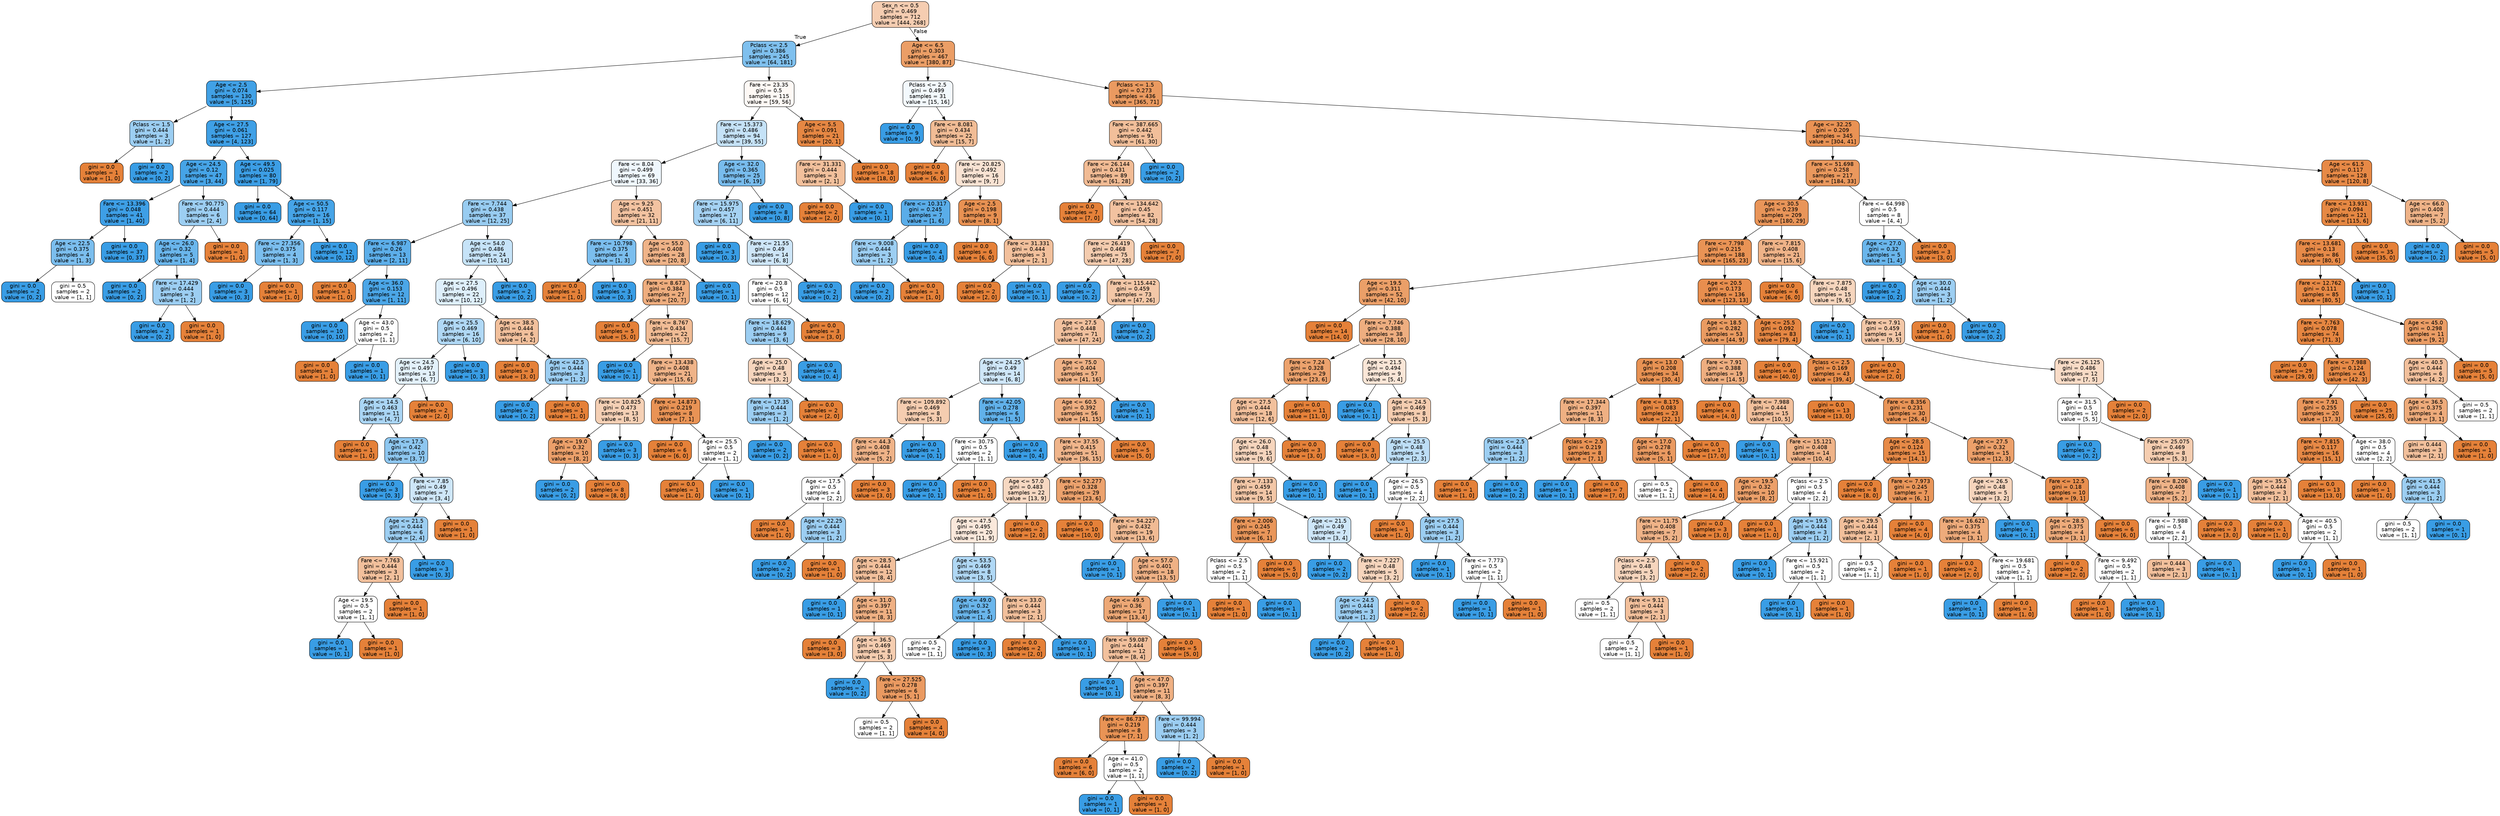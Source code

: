 digraph Tree {
node [shape=box, style="filled, rounded", color="black", fontname=helvetica] ;
edge [fontname=helvetica] ;
0 [label="Sex_n <= 0.5\ngini = 0.469\nsamples = 712\nvalue = [444, 268]", fillcolor="#f5cdb1"] ;
1 [label="Pclass <= 2.5\ngini = 0.386\nsamples = 245\nvalue = [64, 181]", fillcolor="#7fc0ee"] ;
0 -> 1 [labeldistance=2.5, labelangle=45, headlabel="True"] ;
2 [label="Age <= 2.5\ngini = 0.074\nsamples = 130\nvalue = [5, 125]", fillcolor="#41a1e6"] ;
1 -> 2 ;
3 [label="Pclass <= 1.5\ngini = 0.444\nsamples = 3\nvalue = [1, 2]", fillcolor="#9ccef2"] ;
2 -> 3 ;
4 [label="gini = 0.0\nsamples = 1\nvalue = [1, 0]", fillcolor="#e58139"] ;
3 -> 4 ;
5 [label="gini = 0.0\nsamples = 2\nvalue = [0, 2]", fillcolor="#399de5"] ;
3 -> 5 ;
6 [label="Age <= 27.5\ngini = 0.061\nsamples = 127\nvalue = [4, 123]", fillcolor="#3fa0e6"] ;
2 -> 6 ;
7 [label="Age <= 24.5\ngini = 0.12\nsamples = 47\nvalue = [3, 44]", fillcolor="#46a4e7"] ;
6 -> 7 ;
8 [label="Fare <= 13.396\ngini = 0.048\nsamples = 41\nvalue = [1, 40]", fillcolor="#3e9fe6"] ;
7 -> 8 ;
9 [label="Age <= 22.5\ngini = 0.375\nsamples = 4\nvalue = [1, 3]", fillcolor="#7bbeee"] ;
8 -> 9 ;
10 [label="gini = 0.0\nsamples = 2\nvalue = [0, 2]", fillcolor="#399de5"] ;
9 -> 10 ;
11 [label="gini = 0.5\nsamples = 2\nvalue = [1, 1]", fillcolor="#ffffff"] ;
9 -> 11 ;
12 [label="gini = 0.0\nsamples = 37\nvalue = [0, 37]", fillcolor="#399de5"] ;
8 -> 12 ;
13 [label="Fare <= 90.775\ngini = 0.444\nsamples = 6\nvalue = [2, 4]", fillcolor="#9ccef2"] ;
7 -> 13 ;
14 [label="Age <= 26.0\ngini = 0.32\nsamples = 5\nvalue = [1, 4]", fillcolor="#6ab6ec"] ;
13 -> 14 ;
15 [label="gini = 0.0\nsamples = 2\nvalue = [0, 2]", fillcolor="#399de5"] ;
14 -> 15 ;
16 [label="Fare <= 17.429\ngini = 0.444\nsamples = 3\nvalue = [1, 2]", fillcolor="#9ccef2"] ;
14 -> 16 ;
17 [label="gini = 0.0\nsamples = 2\nvalue = [0, 2]", fillcolor="#399de5"] ;
16 -> 17 ;
18 [label="gini = 0.0\nsamples = 1\nvalue = [1, 0]", fillcolor="#e58139"] ;
16 -> 18 ;
19 [label="gini = 0.0\nsamples = 1\nvalue = [1, 0]", fillcolor="#e58139"] ;
13 -> 19 ;
20 [label="Age <= 49.5\ngini = 0.025\nsamples = 80\nvalue = [1, 79]", fillcolor="#3c9ee5"] ;
6 -> 20 ;
21 [label="gini = 0.0\nsamples = 64\nvalue = [0, 64]", fillcolor="#399de5"] ;
20 -> 21 ;
22 [label="Age <= 50.5\ngini = 0.117\nsamples = 16\nvalue = [1, 15]", fillcolor="#46a4e7"] ;
20 -> 22 ;
23 [label="Fare <= 27.356\ngini = 0.375\nsamples = 4\nvalue = [1, 3]", fillcolor="#7bbeee"] ;
22 -> 23 ;
24 [label="gini = 0.0\nsamples = 3\nvalue = [0, 3]", fillcolor="#399de5"] ;
23 -> 24 ;
25 [label="gini = 0.0\nsamples = 1\nvalue = [1, 0]", fillcolor="#e58139"] ;
23 -> 25 ;
26 [label="gini = 0.0\nsamples = 12\nvalue = [0, 12]", fillcolor="#399de5"] ;
22 -> 26 ;
27 [label="Fare <= 23.35\ngini = 0.5\nsamples = 115\nvalue = [59, 56]", fillcolor="#fef9f5"] ;
1 -> 27 ;
28 [label="Fare <= 15.373\ngini = 0.486\nsamples = 94\nvalue = [39, 55]", fillcolor="#c5e2f7"] ;
27 -> 28 ;
29 [label="Fare <= 8.04\ngini = 0.499\nsamples = 69\nvalue = [33, 36]", fillcolor="#eff7fd"] ;
28 -> 29 ;
30 [label="Fare <= 7.744\ngini = 0.438\nsamples = 37\nvalue = [12, 25]", fillcolor="#98ccf1"] ;
29 -> 30 ;
31 [label="Fare <= 6.987\ngini = 0.26\nsamples = 13\nvalue = [2, 11]", fillcolor="#5dafea"] ;
30 -> 31 ;
32 [label="gini = 0.0\nsamples = 1\nvalue = [1, 0]", fillcolor="#e58139"] ;
31 -> 32 ;
33 [label="Age <= 36.0\ngini = 0.153\nsamples = 12\nvalue = [1, 11]", fillcolor="#4ba6e7"] ;
31 -> 33 ;
34 [label="gini = 0.0\nsamples = 10\nvalue = [0, 10]", fillcolor="#399de5"] ;
33 -> 34 ;
35 [label="Age <= 43.0\ngini = 0.5\nsamples = 2\nvalue = [1, 1]", fillcolor="#ffffff"] ;
33 -> 35 ;
36 [label="gini = 0.0\nsamples = 1\nvalue = [1, 0]", fillcolor="#e58139"] ;
35 -> 36 ;
37 [label="gini = 0.0\nsamples = 1\nvalue = [0, 1]", fillcolor="#399de5"] ;
35 -> 37 ;
38 [label="Age <= 54.0\ngini = 0.486\nsamples = 24\nvalue = [10, 14]", fillcolor="#c6e3f8"] ;
30 -> 38 ;
39 [label="Age <= 27.5\ngini = 0.496\nsamples = 22\nvalue = [10, 12]", fillcolor="#deeffb"] ;
38 -> 39 ;
40 [label="Age <= 25.5\ngini = 0.469\nsamples = 16\nvalue = [6, 10]", fillcolor="#b0d8f5"] ;
39 -> 40 ;
41 [label="Age <= 24.5\ngini = 0.497\nsamples = 13\nvalue = [6, 7]", fillcolor="#e3f1fb"] ;
40 -> 41 ;
42 [label="Age <= 14.5\ngini = 0.463\nsamples = 11\nvalue = [4, 7]", fillcolor="#aad5f4"] ;
41 -> 42 ;
43 [label="gini = 0.0\nsamples = 1\nvalue = [1, 0]", fillcolor="#e58139"] ;
42 -> 43 ;
44 [label="Age <= 17.5\ngini = 0.42\nsamples = 10\nvalue = [3, 7]", fillcolor="#8ec7f0"] ;
42 -> 44 ;
45 [label="gini = 0.0\nsamples = 3\nvalue = [0, 3]", fillcolor="#399de5"] ;
44 -> 45 ;
46 [label="Fare <= 7.85\ngini = 0.49\nsamples = 7\nvalue = [3, 4]", fillcolor="#cee6f8"] ;
44 -> 46 ;
47 [label="Age <= 21.5\ngini = 0.444\nsamples = 6\nvalue = [2, 4]", fillcolor="#9ccef2"] ;
46 -> 47 ;
48 [label="Fare <= 7.763\ngini = 0.444\nsamples = 3\nvalue = [2, 1]", fillcolor="#f2c09c"] ;
47 -> 48 ;
49 [label="Age <= 19.5\ngini = 0.5\nsamples = 2\nvalue = [1, 1]", fillcolor="#ffffff"] ;
48 -> 49 ;
50 [label="gini = 0.0\nsamples = 1\nvalue = [0, 1]", fillcolor="#399de5"] ;
49 -> 50 ;
51 [label="gini = 0.0\nsamples = 1\nvalue = [1, 0]", fillcolor="#e58139"] ;
49 -> 51 ;
52 [label="gini = 0.0\nsamples = 1\nvalue = [1, 0]", fillcolor="#e58139"] ;
48 -> 52 ;
53 [label="gini = 0.0\nsamples = 3\nvalue = [0, 3]", fillcolor="#399de5"] ;
47 -> 53 ;
54 [label="gini = 0.0\nsamples = 1\nvalue = [1, 0]", fillcolor="#e58139"] ;
46 -> 54 ;
55 [label="gini = 0.0\nsamples = 2\nvalue = [2, 0]", fillcolor="#e58139"] ;
41 -> 55 ;
56 [label="gini = 0.0\nsamples = 3\nvalue = [0, 3]", fillcolor="#399de5"] ;
40 -> 56 ;
57 [label="Age <= 38.5\ngini = 0.444\nsamples = 6\nvalue = [4, 2]", fillcolor="#f2c09c"] ;
39 -> 57 ;
58 [label="gini = 0.0\nsamples = 3\nvalue = [3, 0]", fillcolor="#e58139"] ;
57 -> 58 ;
59 [label="Age <= 42.5\ngini = 0.444\nsamples = 3\nvalue = [1, 2]", fillcolor="#9ccef2"] ;
57 -> 59 ;
60 [label="gini = 0.0\nsamples = 2\nvalue = [0, 2]", fillcolor="#399de5"] ;
59 -> 60 ;
61 [label="gini = 0.0\nsamples = 1\nvalue = [1, 0]", fillcolor="#e58139"] ;
59 -> 61 ;
62 [label="gini = 0.0\nsamples = 2\nvalue = [0, 2]", fillcolor="#399de5"] ;
38 -> 62 ;
63 [label="Age <= 9.25\ngini = 0.451\nsamples = 32\nvalue = [21, 11]", fillcolor="#f3c3a1"] ;
29 -> 63 ;
64 [label="Fare <= 10.798\ngini = 0.375\nsamples = 4\nvalue = [1, 3]", fillcolor="#7bbeee"] ;
63 -> 64 ;
65 [label="gini = 0.0\nsamples = 1\nvalue = [1, 0]", fillcolor="#e58139"] ;
64 -> 65 ;
66 [label="gini = 0.0\nsamples = 3\nvalue = [0, 3]", fillcolor="#399de5"] ;
64 -> 66 ;
67 [label="Age <= 55.0\ngini = 0.408\nsamples = 28\nvalue = [20, 8]", fillcolor="#efb388"] ;
63 -> 67 ;
68 [label="Fare <= 8.673\ngini = 0.384\nsamples = 27\nvalue = [20, 7]", fillcolor="#eead7e"] ;
67 -> 68 ;
69 [label="gini = 0.0\nsamples = 5\nvalue = [5, 0]", fillcolor="#e58139"] ;
68 -> 69 ;
70 [label="Fare <= 8.767\ngini = 0.434\nsamples = 22\nvalue = [15, 7]", fillcolor="#f1bc95"] ;
68 -> 70 ;
71 [label="gini = 0.0\nsamples = 1\nvalue = [0, 1]", fillcolor="#399de5"] ;
70 -> 71 ;
72 [label="Fare <= 13.438\ngini = 0.408\nsamples = 21\nvalue = [15, 6]", fillcolor="#efb388"] ;
70 -> 72 ;
73 [label="Fare <= 10.825\ngini = 0.473\nsamples = 13\nvalue = [8, 5]", fillcolor="#f5d0b5"] ;
72 -> 73 ;
74 [label="Age <= 19.0\ngini = 0.32\nsamples = 10\nvalue = [8, 2]", fillcolor="#eca06a"] ;
73 -> 74 ;
75 [label="gini = 0.0\nsamples = 2\nvalue = [0, 2]", fillcolor="#399de5"] ;
74 -> 75 ;
76 [label="gini = 0.0\nsamples = 8\nvalue = [8, 0]", fillcolor="#e58139"] ;
74 -> 76 ;
77 [label="gini = 0.0\nsamples = 3\nvalue = [0, 3]", fillcolor="#399de5"] ;
73 -> 77 ;
78 [label="Fare <= 14.873\ngini = 0.219\nsamples = 8\nvalue = [7, 1]", fillcolor="#e99355"] ;
72 -> 78 ;
79 [label="gini = 0.0\nsamples = 6\nvalue = [6, 0]", fillcolor="#e58139"] ;
78 -> 79 ;
80 [label="Age <= 25.5\ngini = 0.5\nsamples = 2\nvalue = [1, 1]", fillcolor="#ffffff"] ;
78 -> 80 ;
81 [label="gini = 0.0\nsamples = 1\nvalue = [1, 0]", fillcolor="#e58139"] ;
80 -> 81 ;
82 [label="gini = 0.0\nsamples = 1\nvalue = [0, 1]", fillcolor="#399de5"] ;
80 -> 82 ;
83 [label="gini = 0.0\nsamples = 1\nvalue = [0, 1]", fillcolor="#399de5"] ;
67 -> 83 ;
84 [label="Age <= 32.0\ngini = 0.365\nsamples = 25\nvalue = [6, 19]", fillcolor="#78bced"] ;
28 -> 84 ;
85 [label="Fare <= 15.975\ngini = 0.457\nsamples = 17\nvalue = [6, 11]", fillcolor="#a5d2f3"] ;
84 -> 85 ;
86 [label="gini = 0.0\nsamples = 3\nvalue = [0, 3]", fillcolor="#399de5"] ;
85 -> 86 ;
87 [label="Fare <= 21.55\ngini = 0.49\nsamples = 14\nvalue = [6, 8]", fillcolor="#cee6f8"] ;
85 -> 87 ;
88 [label="Fare <= 20.8\ngini = 0.5\nsamples = 12\nvalue = [6, 6]", fillcolor="#ffffff"] ;
87 -> 88 ;
89 [label="Fare <= 18.629\ngini = 0.444\nsamples = 9\nvalue = [3, 6]", fillcolor="#9ccef2"] ;
88 -> 89 ;
90 [label="Age <= 25.0\ngini = 0.48\nsamples = 5\nvalue = [3, 2]", fillcolor="#f6d5bd"] ;
89 -> 90 ;
91 [label="Fare <= 17.35\ngini = 0.444\nsamples = 3\nvalue = [1, 2]", fillcolor="#9ccef2"] ;
90 -> 91 ;
92 [label="gini = 0.0\nsamples = 2\nvalue = [0, 2]", fillcolor="#399de5"] ;
91 -> 92 ;
93 [label="gini = 0.0\nsamples = 1\nvalue = [1, 0]", fillcolor="#e58139"] ;
91 -> 93 ;
94 [label="gini = 0.0\nsamples = 2\nvalue = [2, 0]", fillcolor="#e58139"] ;
90 -> 94 ;
95 [label="gini = 0.0\nsamples = 4\nvalue = [0, 4]", fillcolor="#399de5"] ;
89 -> 95 ;
96 [label="gini = 0.0\nsamples = 3\nvalue = [3, 0]", fillcolor="#e58139"] ;
88 -> 96 ;
97 [label="gini = 0.0\nsamples = 2\nvalue = [0, 2]", fillcolor="#399de5"] ;
87 -> 97 ;
98 [label="gini = 0.0\nsamples = 8\nvalue = [0, 8]", fillcolor="#399de5"] ;
84 -> 98 ;
99 [label="Age <= 5.5\ngini = 0.091\nsamples = 21\nvalue = [20, 1]", fillcolor="#e68743"] ;
27 -> 99 ;
100 [label="Fare <= 31.331\ngini = 0.444\nsamples = 3\nvalue = [2, 1]", fillcolor="#f2c09c"] ;
99 -> 100 ;
101 [label="gini = 0.0\nsamples = 2\nvalue = [2, 0]", fillcolor="#e58139"] ;
100 -> 101 ;
102 [label="gini = 0.0\nsamples = 1\nvalue = [0, 1]", fillcolor="#399de5"] ;
100 -> 102 ;
103 [label="gini = 0.0\nsamples = 18\nvalue = [18, 0]", fillcolor="#e58139"] ;
99 -> 103 ;
104 [label="Age <= 6.5\ngini = 0.303\nsamples = 467\nvalue = [380, 87]", fillcolor="#eb9e66"] ;
0 -> 104 [labeldistance=2.5, labelangle=-45, headlabel="False"] ;
105 [label="Pclass <= 2.5\ngini = 0.499\nsamples = 31\nvalue = [15, 16]", fillcolor="#f3f9fd"] ;
104 -> 105 ;
106 [label="gini = 0.0\nsamples = 9\nvalue = [0, 9]", fillcolor="#399de5"] ;
105 -> 106 ;
107 [label="Fare <= 8.081\ngini = 0.434\nsamples = 22\nvalue = [15, 7]", fillcolor="#f1bc95"] ;
105 -> 107 ;
108 [label="gini = 0.0\nsamples = 6\nvalue = [6, 0]", fillcolor="#e58139"] ;
107 -> 108 ;
109 [label="Fare <= 20.825\ngini = 0.492\nsamples = 16\nvalue = [9, 7]", fillcolor="#f9e3d3"] ;
107 -> 109 ;
110 [label="Fare <= 10.317\ngini = 0.245\nsamples = 7\nvalue = [1, 6]", fillcolor="#5aade9"] ;
109 -> 110 ;
111 [label="Fare <= 9.008\ngini = 0.444\nsamples = 3\nvalue = [1, 2]", fillcolor="#9ccef2"] ;
110 -> 111 ;
112 [label="gini = 0.0\nsamples = 2\nvalue = [0, 2]", fillcolor="#399de5"] ;
111 -> 112 ;
113 [label="gini = 0.0\nsamples = 1\nvalue = [1, 0]", fillcolor="#e58139"] ;
111 -> 113 ;
114 [label="gini = 0.0\nsamples = 4\nvalue = [0, 4]", fillcolor="#399de5"] ;
110 -> 114 ;
115 [label="Age <= 2.5\ngini = 0.198\nsamples = 9\nvalue = [8, 1]", fillcolor="#e89152"] ;
109 -> 115 ;
116 [label="gini = 0.0\nsamples = 6\nvalue = [6, 0]", fillcolor="#e58139"] ;
115 -> 116 ;
117 [label="Fare <= 31.331\ngini = 0.444\nsamples = 3\nvalue = [2, 1]", fillcolor="#f2c09c"] ;
115 -> 117 ;
118 [label="gini = 0.0\nsamples = 2\nvalue = [2, 0]", fillcolor="#e58139"] ;
117 -> 118 ;
119 [label="gini = 0.0\nsamples = 1\nvalue = [0, 1]", fillcolor="#399de5"] ;
117 -> 119 ;
120 [label="Pclass <= 1.5\ngini = 0.273\nsamples = 436\nvalue = [365, 71]", fillcolor="#ea9a60"] ;
104 -> 120 ;
121 [label="Fare <= 387.665\ngini = 0.442\nsamples = 91\nvalue = [61, 30]", fillcolor="#f2bf9a"] ;
120 -> 121 ;
122 [label="Fare <= 26.144\ngini = 0.431\nsamples = 89\nvalue = [61, 28]", fillcolor="#f1bb94"] ;
121 -> 122 ;
123 [label="gini = 0.0\nsamples = 7\nvalue = [7, 0]", fillcolor="#e58139"] ;
122 -> 123 ;
124 [label="Fare <= 134.642\ngini = 0.45\nsamples = 82\nvalue = [54, 28]", fillcolor="#f2c2a0"] ;
122 -> 124 ;
125 [label="Fare <= 26.419\ngini = 0.468\nsamples = 75\nvalue = [47, 28]", fillcolor="#f4ccaf"] ;
124 -> 125 ;
126 [label="gini = 0.0\nsamples = 2\nvalue = [0, 2]", fillcolor="#399de5"] ;
125 -> 126 ;
127 [label="Fare <= 115.442\ngini = 0.459\nsamples = 73\nvalue = [47, 26]", fillcolor="#f3c7a7"] ;
125 -> 127 ;
128 [label="Age <= 27.5\ngini = 0.448\nsamples = 71\nvalue = [47, 24]", fillcolor="#f2c19e"] ;
127 -> 128 ;
129 [label="Age <= 24.25\ngini = 0.49\nsamples = 14\nvalue = [6, 8]", fillcolor="#cee6f8"] ;
128 -> 129 ;
130 [label="Fare <= 109.892\ngini = 0.469\nsamples = 8\nvalue = [5, 3]", fillcolor="#f5cdb0"] ;
129 -> 130 ;
131 [label="Fare <= 44.3\ngini = 0.408\nsamples = 7\nvalue = [5, 2]", fillcolor="#efb388"] ;
130 -> 131 ;
132 [label="Age <= 17.5\ngini = 0.5\nsamples = 4\nvalue = [2, 2]", fillcolor="#ffffff"] ;
131 -> 132 ;
133 [label="gini = 0.0\nsamples = 1\nvalue = [1, 0]", fillcolor="#e58139"] ;
132 -> 133 ;
134 [label="Age <= 22.25\ngini = 0.444\nsamples = 3\nvalue = [1, 2]", fillcolor="#9ccef2"] ;
132 -> 134 ;
135 [label="gini = 0.0\nsamples = 2\nvalue = [0, 2]", fillcolor="#399de5"] ;
134 -> 135 ;
136 [label="gini = 0.0\nsamples = 1\nvalue = [1, 0]", fillcolor="#e58139"] ;
134 -> 136 ;
137 [label="gini = 0.0\nsamples = 3\nvalue = [3, 0]", fillcolor="#e58139"] ;
131 -> 137 ;
138 [label="gini = 0.0\nsamples = 1\nvalue = [0, 1]", fillcolor="#399de5"] ;
130 -> 138 ;
139 [label="Fare <= 42.05\ngini = 0.278\nsamples = 6\nvalue = [1, 5]", fillcolor="#61b1ea"] ;
129 -> 139 ;
140 [label="Fare <= 30.75\ngini = 0.5\nsamples = 2\nvalue = [1, 1]", fillcolor="#ffffff"] ;
139 -> 140 ;
141 [label="gini = 0.0\nsamples = 1\nvalue = [0, 1]", fillcolor="#399de5"] ;
140 -> 141 ;
142 [label="gini = 0.0\nsamples = 1\nvalue = [1, 0]", fillcolor="#e58139"] ;
140 -> 142 ;
143 [label="gini = 0.0\nsamples = 4\nvalue = [0, 4]", fillcolor="#399de5"] ;
139 -> 143 ;
144 [label="Age <= 75.0\ngini = 0.404\nsamples = 57\nvalue = [41, 16]", fillcolor="#efb286"] ;
128 -> 144 ;
145 [label="Age <= 60.5\ngini = 0.392\nsamples = 56\nvalue = [41, 15]", fillcolor="#efaf81"] ;
144 -> 145 ;
146 [label="Fare <= 37.55\ngini = 0.415\nsamples = 51\nvalue = [36, 15]", fillcolor="#f0b58b"] ;
145 -> 146 ;
147 [label="Age <= 57.0\ngini = 0.483\nsamples = 22\nvalue = [13, 9]", fillcolor="#f7d8c2"] ;
146 -> 147 ;
148 [label="Age <= 47.5\ngini = 0.495\nsamples = 20\nvalue = [11, 9]", fillcolor="#fae8db"] ;
147 -> 148 ;
149 [label="Age <= 28.5\ngini = 0.444\nsamples = 12\nvalue = [8, 4]", fillcolor="#f2c09c"] ;
148 -> 149 ;
150 [label="gini = 0.0\nsamples = 1\nvalue = [0, 1]", fillcolor="#399de5"] ;
149 -> 150 ;
151 [label="Age <= 31.0\ngini = 0.397\nsamples = 11\nvalue = [8, 3]", fillcolor="#efb083"] ;
149 -> 151 ;
152 [label="gini = 0.0\nsamples = 3\nvalue = [3, 0]", fillcolor="#e58139"] ;
151 -> 152 ;
153 [label="Age <= 36.5\ngini = 0.469\nsamples = 8\nvalue = [5, 3]", fillcolor="#f5cdb0"] ;
151 -> 153 ;
154 [label="gini = 0.0\nsamples = 2\nvalue = [0, 2]", fillcolor="#399de5"] ;
153 -> 154 ;
155 [label="Fare <= 27.525\ngini = 0.278\nsamples = 6\nvalue = [5, 1]", fillcolor="#ea9a61"] ;
153 -> 155 ;
156 [label="gini = 0.5\nsamples = 2\nvalue = [1, 1]", fillcolor="#ffffff"] ;
155 -> 156 ;
157 [label="gini = 0.0\nsamples = 4\nvalue = [4, 0]", fillcolor="#e58139"] ;
155 -> 157 ;
158 [label="Age <= 53.5\ngini = 0.469\nsamples = 8\nvalue = [3, 5]", fillcolor="#b0d8f5"] ;
148 -> 158 ;
159 [label="Age <= 49.0\ngini = 0.32\nsamples = 5\nvalue = [1, 4]", fillcolor="#6ab6ec"] ;
158 -> 159 ;
160 [label="gini = 0.5\nsamples = 2\nvalue = [1, 1]", fillcolor="#ffffff"] ;
159 -> 160 ;
161 [label="gini = 0.0\nsamples = 3\nvalue = [0, 3]", fillcolor="#399de5"] ;
159 -> 161 ;
162 [label="Fare <= 33.0\ngini = 0.444\nsamples = 3\nvalue = [2, 1]", fillcolor="#f2c09c"] ;
158 -> 162 ;
163 [label="gini = 0.0\nsamples = 2\nvalue = [2, 0]", fillcolor="#e58139"] ;
162 -> 163 ;
164 [label="gini = 0.0\nsamples = 1\nvalue = [0, 1]", fillcolor="#399de5"] ;
162 -> 164 ;
165 [label="gini = 0.0\nsamples = 2\nvalue = [2, 0]", fillcolor="#e58139"] ;
147 -> 165 ;
166 [label="Fare <= 52.277\ngini = 0.328\nsamples = 29\nvalue = [23, 6]", fillcolor="#eca26d"] ;
146 -> 166 ;
167 [label="gini = 0.0\nsamples = 10\nvalue = [10, 0]", fillcolor="#e58139"] ;
166 -> 167 ;
168 [label="Fare <= 54.227\ngini = 0.432\nsamples = 19\nvalue = [13, 6]", fillcolor="#f1bb94"] ;
166 -> 168 ;
169 [label="gini = 0.0\nsamples = 1\nvalue = [0, 1]", fillcolor="#399de5"] ;
168 -> 169 ;
170 [label="Age <= 57.0\ngini = 0.401\nsamples = 18\nvalue = [13, 5]", fillcolor="#efb185"] ;
168 -> 170 ;
171 [label="Age <= 49.5\ngini = 0.36\nsamples = 17\nvalue = [13, 4]", fillcolor="#eda876"] ;
170 -> 171 ;
172 [label="Fare <= 59.087\ngini = 0.444\nsamples = 12\nvalue = [8, 4]", fillcolor="#f2c09c"] ;
171 -> 172 ;
173 [label="gini = 0.0\nsamples = 1\nvalue = [0, 1]", fillcolor="#399de5"] ;
172 -> 173 ;
174 [label="Age <= 47.0\ngini = 0.397\nsamples = 11\nvalue = [8, 3]", fillcolor="#efb083"] ;
172 -> 174 ;
175 [label="Fare <= 86.737\ngini = 0.219\nsamples = 8\nvalue = [7, 1]", fillcolor="#e99355"] ;
174 -> 175 ;
176 [label="gini = 0.0\nsamples = 6\nvalue = [6, 0]", fillcolor="#e58139"] ;
175 -> 176 ;
177 [label="Age <= 41.0\ngini = 0.5\nsamples = 2\nvalue = [1, 1]", fillcolor="#ffffff"] ;
175 -> 177 ;
178 [label="gini = 0.0\nsamples = 1\nvalue = [0, 1]", fillcolor="#399de5"] ;
177 -> 178 ;
179 [label="gini = 0.0\nsamples = 1\nvalue = [1, 0]", fillcolor="#e58139"] ;
177 -> 179 ;
180 [label="Fare <= 99.994\ngini = 0.444\nsamples = 3\nvalue = [1, 2]", fillcolor="#9ccef2"] ;
174 -> 180 ;
181 [label="gini = 0.0\nsamples = 2\nvalue = [0, 2]", fillcolor="#399de5"] ;
180 -> 181 ;
182 [label="gini = 0.0\nsamples = 1\nvalue = [1, 0]", fillcolor="#e58139"] ;
180 -> 182 ;
183 [label="gini = 0.0\nsamples = 5\nvalue = [5, 0]", fillcolor="#e58139"] ;
171 -> 183 ;
184 [label="gini = 0.0\nsamples = 1\nvalue = [0, 1]", fillcolor="#399de5"] ;
170 -> 184 ;
185 [label="gini = 0.0\nsamples = 5\nvalue = [5, 0]", fillcolor="#e58139"] ;
145 -> 185 ;
186 [label="gini = 0.0\nsamples = 1\nvalue = [0, 1]", fillcolor="#399de5"] ;
144 -> 186 ;
187 [label="gini = 0.0\nsamples = 2\nvalue = [0, 2]", fillcolor="#399de5"] ;
127 -> 187 ;
188 [label="gini = 0.0\nsamples = 7\nvalue = [7, 0]", fillcolor="#e58139"] ;
124 -> 188 ;
189 [label="gini = 0.0\nsamples = 2\nvalue = [0, 2]", fillcolor="#399de5"] ;
121 -> 189 ;
190 [label="Age <= 32.25\ngini = 0.209\nsamples = 345\nvalue = [304, 41]", fillcolor="#e99254"] ;
120 -> 190 ;
191 [label="Fare <= 51.698\ngini = 0.258\nsamples = 217\nvalue = [184, 33]", fillcolor="#ea985d"] ;
190 -> 191 ;
192 [label="Age <= 30.5\ngini = 0.239\nsamples = 209\nvalue = [180, 29]", fillcolor="#e99559"] ;
191 -> 192 ;
193 [label="Fare <= 7.798\ngini = 0.215\nsamples = 188\nvalue = [165, 23]", fillcolor="#e99355"] ;
192 -> 193 ;
194 [label="Age <= 19.5\ngini = 0.311\nsamples = 52\nvalue = [42, 10]", fillcolor="#eb9f68"] ;
193 -> 194 ;
195 [label="gini = 0.0\nsamples = 14\nvalue = [14, 0]", fillcolor="#e58139"] ;
194 -> 195 ;
196 [label="Fare <= 7.746\ngini = 0.388\nsamples = 38\nvalue = [28, 10]", fillcolor="#eeae80"] ;
194 -> 196 ;
197 [label="Fare <= 7.24\ngini = 0.328\nsamples = 29\nvalue = [23, 6]", fillcolor="#eca26d"] ;
196 -> 197 ;
198 [label="Age <= 27.5\ngini = 0.444\nsamples = 18\nvalue = [12, 6]", fillcolor="#f2c09c"] ;
197 -> 198 ;
199 [label="Age <= 26.0\ngini = 0.48\nsamples = 15\nvalue = [9, 6]", fillcolor="#f6d5bd"] ;
198 -> 199 ;
200 [label="Fare <= 7.133\ngini = 0.459\nsamples = 14\nvalue = [9, 5]", fillcolor="#f3c7a7"] ;
199 -> 200 ;
201 [label="Fare <= 2.006\ngini = 0.245\nsamples = 7\nvalue = [6, 1]", fillcolor="#e9965a"] ;
200 -> 201 ;
202 [label="Pclass <= 2.5\ngini = 0.5\nsamples = 2\nvalue = [1, 1]", fillcolor="#ffffff"] ;
201 -> 202 ;
203 [label="gini = 0.0\nsamples = 1\nvalue = [1, 0]", fillcolor="#e58139"] ;
202 -> 203 ;
204 [label="gini = 0.0\nsamples = 1\nvalue = [0, 1]", fillcolor="#399de5"] ;
202 -> 204 ;
205 [label="gini = 0.0\nsamples = 5\nvalue = [5, 0]", fillcolor="#e58139"] ;
201 -> 205 ;
206 [label="Age <= 21.5\ngini = 0.49\nsamples = 7\nvalue = [3, 4]", fillcolor="#cee6f8"] ;
200 -> 206 ;
207 [label="gini = 0.0\nsamples = 2\nvalue = [0, 2]", fillcolor="#399de5"] ;
206 -> 207 ;
208 [label="Fare <= 7.227\ngini = 0.48\nsamples = 5\nvalue = [3, 2]", fillcolor="#f6d5bd"] ;
206 -> 208 ;
209 [label="Age <= 24.5\ngini = 0.444\nsamples = 3\nvalue = [1, 2]", fillcolor="#9ccef2"] ;
208 -> 209 ;
210 [label="gini = 0.0\nsamples = 2\nvalue = [0, 2]", fillcolor="#399de5"] ;
209 -> 210 ;
211 [label="gini = 0.0\nsamples = 1\nvalue = [1, 0]", fillcolor="#e58139"] ;
209 -> 211 ;
212 [label="gini = 0.0\nsamples = 2\nvalue = [2, 0]", fillcolor="#e58139"] ;
208 -> 212 ;
213 [label="gini = 0.0\nsamples = 1\nvalue = [0, 1]", fillcolor="#399de5"] ;
199 -> 213 ;
214 [label="gini = 0.0\nsamples = 3\nvalue = [3, 0]", fillcolor="#e58139"] ;
198 -> 214 ;
215 [label="gini = 0.0\nsamples = 11\nvalue = [11, 0]", fillcolor="#e58139"] ;
197 -> 215 ;
216 [label="Age <= 21.5\ngini = 0.494\nsamples = 9\nvalue = [5, 4]", fillcolor="#fae6d7"] ;
196 -> 216 ;
217 [label="gini = 0.0\nsamples = 1\nvalue = [0, 1]", fillcolor="#399de5"] ;
216 -> 217 ;
218 [label="Age <= 24.5\ngini = 0.469\nsamples = 8\nvalue = [5, 3]", fillcolor="#f5cdb0"] ;
216 -> 218 ;
219 [label="gini = 0.0\nsamples = 3\nvalue = [3, 0]", fillcolor="#e58139"] ;
218 -> 219 ;
220 [label="Age <= 25.5\ngini = 0.48\nsamples = 5\nvalue = [2, 3]", fillcolor="#bddef6"] ;
218 -> 220 ;
221 [label="gini = 0.0\nsamples = 1\nvalue = [0, 1]", fillcolor="#399de5"] ;
220 -> 221 ;
222 [label="Age <= 26.5\ngini = 0.5\nsamples = 4\nvalue = [2, 2]", fillcolor="#ffffff"] ;
220 -> 222 ;
223 [label="gini = 0.0\nsamples = 1\nvalue = [1, 0]", fillcolor="#e58139"] ;
222 -> 223 ;
224 [label="Age <= 27.5\ngini = 0.444\nsamples = 3\nvalue = [1, 2]", fillcolor="#9ccef2"] ;
222 -> 224 ;
225 [label="gini = 0.0\nsamples = 1\nvalue = [0, 1]", fillcolor="#399de5"] ;
224 -> 225 ;
226 [label="Fare <= 7.773\ngini = 0.5\nsamples = 2\nvalue = [1, 1]", fillcolor="#ffffff"] ;
224 -> 226 ;
227 [label="gini = 0.0\nsamples = 1\nvalue = [0, 1]", fillcolor="#399de5"] ;
226 -> 227 ;
228 [label="gini = 0.0\nsamples = 1\nvalue = [1, 0]", fillcolor="#e58139"] ;
226 -> 228 ;
229 [label="Age <= 20.5\ngini = 0.173\nsamples = 136\nvalue = [123, 13]", fillcolor="#e88e4e"] ;
193 -> 229 ;
230 [label="Age <= 18.5\ngini = 0.282\nsamples = 53\nvalue = [44, 9]", fillcolor="#ea9b61"] ;
229 -> 230 ;
231 [label="Age <= 13.0\ngini = 0.208\nsamples = 34\nvalue = [30, 4]", fillcolor="#e89253"] ;
230 -> 231 ;
232 [label="Fare <= 17.344\ngini = 0.397\nsamples = 11\nvalue = [8, 3]", fillcolor="#efb083"] ;
231 -> 232 ;
233 [label="Pclass <= 2.5\ngini = 0.444\nsamples = 3\nvalue = [1, 2]", fillcolor="#9ccef2"] ;
232 -> 233 ;
234 [label="gini = 0.0\nsamples = 1\nvalue = [1, 0]", fillcolor="#e58139"] ;
233 -> 234 ;
235 [label="gini = 0.0\nsamples = 2\nvalue = [0, 2]", fillcolor="#399de5"] ;
233 -> 235 ;
236 [label="Pclass <= 2.5\ngini = 0.219\nsamples = 8\nvalue = [7, 1]", fillcolor="#e99355"] ;
232 -> 236 ;
237 [label="gini = 0.0\nsamples = 1\nvalue = [0, 1]", fillcolor="#399de5"] ;
236 -> 237 ;
238 [label="gini = 0.0\nsamples = 7\nvalue = [7, 0]", fillcolor="#e58139"] ;
236 -> 238 ;
239 [label="Fare <= 8.175\ngini = 0.083\nsamples = 23\nvalue = [22, 1]", fillcolor="#e68742"] ;
231 -> 239 ;
240 [label="Age <= 17.0\ngini = 0.278\nsamples = 6\nvalue = [5, 1]", fillcolor="#ea9a61"] ;
239 -> 240 ;
241 [label="gini = 0.5\nsamples = 2\nvalue = [1, 1]", fillcolor="#ffffff"] ;
240 -> 241 ;
242 [label="gini = 0.0\nsamples = 4\nvalue = [4, 0]", fillcolor="#e58139"] ;
240 -> 242 ;
243 [label="gini = 0.0\nsamples = 17\nvalue = [17, 0]", fillcolor="#e58139"] ;
239 -> 243 ;
244 [label="Fare <= 7.91\ngini = 0.388\nsamples = 19\nvalue = [14, 5]", fillcolor="#eeae80"] ;
230 -> 244 ;
245 [label="gini = 0.0\nsamples = 4\nvalue = [4, 0]", fillcolor="#e58139"] ;
244 -> 245 ;
246 [label="Fare <= 7.988\ngini = 0.444\nsamples = 15\nvalue = [10, 5]", fillcolor="#f2c09c"] ;
244 -> 246 ;
247 [label="gini = 0.0\nsamples = 1\nvalue = [0, 1]", fillcolor="#399de5"] ;
246 -> 247 ;
248 [label="Fare <= 15.121\ngini = 0.408\nsamples = 14\nvalue = [10, 4]", fillcolor="#efb388"] ;
246 -> 248 ;
249 [label="Age <= 19.5\ngini = 0.32\nsamples = 10\nvalue = [8, 2]", fillcolor="#eca06a"] ;
248 -> 249 ;
250 [label="Fare <= 11.75\ngini = 0.408\nsamples = 7\nvalue = [5, 2]", fillcolor="#efb388"] ;
249 -> 250 ;
251 [label="Pclass <= 2.5\ngini = 0.48\nsamples = 5\nvalue = [3, 2]", fillcolor="#f6d5bd"] ;
250 -> 251 ;
252 [label="gini = 0.5\nsamples = 2\nvalue = [1, 1]", fillcolor="#ffffff"] ;
251 -> 252 ;
253 [label="Fare <= 9.11\ngini = 0.444\nsamples = 3\nvalue = [2, 1]", fillcolor="#f2c09c"] ;
251 -> 253 ;
254 [label="gini = 0.5\nsamples = 2\nvalue = [1, 1]", fillcolor="#ffffff"] ;
253 -> 254 ;
255 [label="gini = 0.0\nsamples = 1\nvalue = [1, 0]", fillcolor="#e58139"] ;
253 -> 255 ;
256 [label="gini = 0.0\nsamples = 2\nvalue = [2, 0]", fillcolor="#e58139"] ;
250 -> 256 ;
257 [label="gini = 0.0\nsamples = 3\nvalue = [3, 0]", fillcolor="#e58139"] ;
249 -> 257 ;
258 [label="Pclass <= 2.5\ngini = 0.5\nsamples = 4\nvalue = [2, 2]", fillcolor="#ffffff"] ;
248 -> 258 ;
259 [label="gini = 0.0\nsamples = 1\nvalue = [1, 0]", fillcolor="#e58139"] ;
258 -> 259 ;
260 [label="Age <= 19.5\ngini = 0.444\nsamples = 3\nvalue = [1, 2]", fillcolor="#9ccef2"] ;
258 -> 260 ;
261 [label="gini = 0.0\nsamples = 1\nvalue = [0, 1]", fillcolor="#399de5"] ;
260 -> 261 ;
262 [label="Fare <= 15.921\ngini = 0.5\nsamples = 2\nvalue = [1, 1]", fillcolor="#ffffff"] ;
260 -> 262 ;
263 [label="gini = 0.0\nsamples = 1\nvalue = [0, 1]", fillcolor="#399de5"] ;
262 -> 263 ;
264 [label="gini = 0.0\nsamples = 1\nvalue = [1, 0]", fillcolor="#e58139"] ;
262 -> 264 ;
265 [label="Age <= 25.5\ngini = 0.092\nsamples = 83\nvalue = [79, 4]", fillcolor="#e68743"] ;
229 -> 265 ;
266 [label="gini = 0.0\nsamples = 40\nvalue = [40, 0]", fillcolor="#e58139"] ;
265 -> 266 ;
267 [label="Pclass <= 2.5\ngini = 0.169\nsamples = 43\nvalue = [39, 4]", fillcolor="#e88e4d"] ;
265 -> 267 ;
268 [label="gini = 0.0\nsamples = 13\nvalue = [13, 0]", fillcolor="#e58139"] ;
267 -> 268 ;
269 [label="Fare <= 8.356\ngini = 0.231\nsamples = 30\nvalue = [26, 4]", fillcolor="#e99457"] ;
267 -> 269 ;
270 [label="Age <= 28.5\ngini = 0.124\nsamples = 15\nvalue = [14, 1]", fillcolor="#e78a47"] ;
269 -> 270 ;
271 [label="gini = 0.0\nsamples = 8\nvalue = [8, 0]", fillcolor="#e58139"] ;
270 -> 271 ;
272 [label="Fare <= 7.973\ngini = 0.245\nsamples = 7\nvalue = [6, 1]", fillcolor="#e9965a"] ;
270 -> 272 ;
273 [label="Age <= 29.5\ngini = 0.444\nsamples = 3\nvalue = [2, 1]", fillcolor="#f2c09c"] ;
272 -> 273 ;
274 [label="gini = 0.5\nsamples = 2\nvalue = [1, 1]", fillcolor="#ffffff"] ;
273 -> 274 ;
275 [label="gini = 0.0\nsamples = 1\nvalue = [1, 0]", fillcolor="#e58139"] ;
273 -> 275 ;
276 [label="gini = 0.0\nsamples = 4\nvalue = [4, 0]", fillcolor="#e58139"] ;
272 -> 276 ;
277 [label="Age <= 27.5\ngini = 0.32\nsamples = 15\nvalue = [12, 3]", fillcolor="#eca06a"] ;
269 -> 277 ;
278 [label="Age <= 26.5\ngini = 0.48\nsamples = 5\nvalue = [3, 2]", fillcolor="#f6d5bd"] ;
277 -> 278 ;
279 [label="Fare <= 16.621\ngini = 0.375\nsamples = 4\nvalue = [3, 1]", fillcolor="#eeab7b"] ;
278 -> 279 ;
280 [label="gini = 0.0\nsamples = 2\nvalue = [2, 0]", fillcolor="#e58139"] ;
279 -> 280 ;
281 [label="Fare <= 19.681\ngini = 0.5\nsamples = 2\nvalue = [1, 1]", fillcolor="#ffffff"] ;
279 -> 281 ;
282 [label="gini = 0.0\nsamples = 1\nvalue = [0, 1]", fillcolor="#399de5"] ;
281 -> 282 ;
283 [label="gini = 0.0\nsamples = 1\nvalue = [1, 0]", fillcolor="#e58139"] ;
281 -> 283 ;
284 [label="gini = 0.0\nsamples = 1\nvalue = [0, 1]", fillcolor="#399de5"] ;
278 -> 284 ;
285 [label="Fare <= 12.5\ngini = 0.18\nsamples = 10\nvalue = [9, 1]", fillcolor="#e88f4f"] ;
277 -> 285 ;
286 [label="Age <= 28.5\ngini = 0.375\nsamples = 4\nvalue = [3, 1]", fillcolor="#eeab7b"] ;
285 -> 286 ;
287 [label="gini = 0.0\nsamples = 2\nvalue = [2, 0]", fillcolor="#e58139"] ;
286 -> 287 ;
288 [label="Fare <= 9.492\ngini = 0.5\nsamples = 2\nvalue = [1, 1]", fillcolor="#ffffff"] ;
286 -> 288 ;
289 [label="gini = 0.0\nsamples = 1\nvalue = [1, 0]", fillcolor="#e58139"] ;
288 -> 289 ;
290 [label="gini = 0.0\nsamples = 1\nvalue = [0, 1]", fillcolor="#399de5"] ;
288 -> 290 ;
291 [label="gini = 0.0\nsamples = 6\nvalue = [6, 0]", fillcolor="#e58139"] ;
285 -> 291 ;
292 [label="Fare <= 7.815\ngini = 0.408\nsamples = 21\nvalue = [15, 6]", fillcolor="#efb388"] ;
192 -> 292 ;
293 [label="gini = 0.0\nsamples = 6\nvalue = [6, 0]", fillcolor="#e58139"] ;
292 -> 293 ;
294 [label="Fare <= 7.875\ngini = 0.48\nsamples = 15\nvalue = [9, 6]", fillcolor="#f6d5bd"] ;
292 -> 294 ;
295 [label="gini = 0.0\nsamples = 1\nvalue = [0, 1]", fillcolor="#399de5"] ;
294 -> 295 ;
296 [label="Fare <= 7.91\ngini = 0.459\nsamples = 14\nvalue = [9, 5]", fillcolor="#f3c7a7"] ;
294 -> 296 ;
297 [label="gini = 0.0\nsamples = 2\nvalue = [2, 0]", fillcolor="#e58139"] ;
296 -> 297 ;
298 [label="Fare <= 26.125\ngini = 0.486\nsamples = 12\nvalue = [7, 5]", fillcolor="#f8dbc6"] ;
296 -> 298 ;
299 [label="Age <= 31.5\ngini = 0.5\nsamples = 10\nvalue = [5, 5]", fillcolor="#ffffff"] ;
298 -> 299 ;
300 [label="gini = 0.0\nsamples = 2\nvalue = [0, 2]", fillcolor="#399de5"] ;
299 -> 300 ;
301 [label="Fare <= 25.075\ngini = 0.469\nsamples = 8\nvalue = [5, 3]", fillcolor="#f5cdb0"] ;
299 -> 301 ;
302 [label="Fare <= 8.206\ngini = 0.408\nsamples = 7\nvalue = [5, 2]", fillcolor="#efb388"] ;
301 -> 302 ;
303 [label="Fare <= 7.988\ngini = 0.5\nsamples = 4\nvalue = [2, 2]", fillcolor="#ffffff"] ;
302 -> 303 ;
304 [label="gini = 0.444\nsamples = 3\nvalue = [2, 1]", fillcolor="#f2c09c"] ;
303 -> 304 ;
305 [label="gini = 0.0\nsamples = 1\nvalue = [0, 1]", fillcolor="#399de5"] ;
303 -> 305 ;
306 [label="gini = 0.0\nsamples = 3\nvalue = [3, 0]", fillcolor="#e58139"] ;
302 -> 306 ;
307 [label="gini = 0.0\nsamples = 1\nvalue = [0, 1]", fillcolor="#399de5"] ;
301 -> 307 ;
308 [label="gini = 0.0\nsamples = 2\nvalue = [2, 0]", fillcolor="#e58139"] ;
298 -> 308 ;
309 [label="Fare <= 64.998\ngini = 0.5\nsamples = 8\nvalue = [4, 4]", fillcolor="#ffffff"] ;
191 -> 309 ;
310 [label="Age <= 27.0\ngini = 0.32\nsamples = 5\nvalue = [1, 4]", fillcolor="#6ab6ec"] ;
309 -> 310 ;
311 [label="gini = 0.0\nsamples = 2\nvalue = [0, 2]", fillcolor="#399de5"] ;
310 -> 311 ;
312 [label="Age <= 30.0\ngini = 0.444\nsamples = 3\nvalue = [1, 2]", fillcolor="#9ccef2"] ;
310 -> 312 ;
313 [label="gini = 0.0\nsamples = 1\nvalue = [1, 0]", fillcolor="#e58139"] ;
312 -> 313 ;
314 [label="gini = 0.0\nsamples = 2\nvalue = [0, 2]", fillcolor="#399de5"] ;
312 -> 314 ;
315 [label="gini = 0.0\nsamples = 3\nvalue = [3, 0]", fillcolor="#e58139"] ;
309 -> 315 ;
316 [label="Age <= 61.5\ngini = 0.117\nsamples = 128\nvalue = [120, 8]", fillcolor="#e78946"] ;
190 -> 316 ;
317 [label="Fare <= 13.931\ngini = 0.094\nsamples = 121\nvalue = [115, 6]", fillcolor="#e68843"] ;
316 -> 317 ;
318 [label="Fare <= 13.681\ngini = 0.13\nsamples = 86\nvalue = [80, 6]", fillcolor="#e78a48"] ;
317 -> 318 ;
319 [label="Fare <= 12.762\ngini = 0.111\nsamples = 85\nvalue = [80, 5]", fillcolor="#e78945"] ;
318 -> 319 ;
320 [label="Fare <= 7.763\ngini = 0.078\nsamples = 74\nvalue = [71, 3]", fillcolor="#e68641"] ;
319 -> 320 ;
321 [label="gini = 0.0\nsamples = 29\nvalue = [29, 0]", fillcolor="#e58139"] ;
320 -> 321 ;
322 [label="Fare <= 7.988\ngini = 0.124\nsamples = 45\nvalue = [42, 3]", fillcolor="#e78a47"] ;
320 -> 322 ;
323 [label="Fare <= 7.91\ngini = 0.255\nsamples = 20\nvalue = [17, 3]", fillcolor="#ea975c"] ;
322 -> 323 ;
324 [label="Fare <= 7.815\ngini = 0.117\nsamples = 16\nvalue = [15, 1]", fillcolor="#e78946"] ;
323 -> 324 ;
325 [label="Age <= 35.5\ngini = 0.444\nsamples = 3\nvalue = [2, 1]", fillcolor="#f2c09c"] ;
324 -> 325 ;
326 [label="gini = 0.0\nsamples = 1\nvalue = [1, 0]", fillcolor="#e58139"] ;
325 -> 326 ;
327 [label="Age <= 40.5\ngini = 0.5\nsamples = 2\nvalue = [1, 1]", fillcolor="#ffffff"] ;
325 -> 327 ;
328 [label="gini = 0.0\nsamples = 1\nvalue = [0, 1]", fillcolor="#399de5"] ;
327 -> 328 ;
329 [label="gini = 0.0\nsamples = 1\nvalue = [1, 0]", fillcolor="#e58139"] ;
327 -> 329 ;
330 [label="gini = 0.0\nsamples = 13\nvalue = [13, 0]", fillcolor="#e58139"] ;
324 -> 330 ;
331 [label="Age <= 38.0\ngini = 0.5\nsamples = 4\nvalue = [2, 2]", fillcolor="#ffffff"] ;
323 -> 331 ;
332 [label="gini = 0.0\nsamples = 1\nvalue = [1, 0]", fillcolor="#e58139"] ;
331 -> 332 ;
333 [label="Age <= 41.5\ngini = 0.444\nsamples = 3\nvalue = [1, 2]", fillcolor="#9ccef2"] ;
331 -> 333 ;
334 [label="gini = 0.5\nsamples = 2\nvalue = [1, 1]", fillcolor="#ffffff"] ;
333 -> 334 ;
335 [label="gini = 0.0\nsamples = 1\nvalue = [0, 1]", fillcolor="#399de5"] ;
333 -> 335 ;
336 [label="gini = 0.0\nsamples = 25\nvalue = [25, 0]", fillcolor="#e58139"] ;
322 -> 336 ;
337 [label="Age <= 45.0\ngini = 0.298\nsamples = 11\nvalue = [9, 2]", fillcolor="#eb9d65"] ;
319 -> 337 ;
338 [label="Age <= 40.5\ngini = 0.444\nsamples = 6\nvalue = [4, 2]", fillcolor="#f2c09c"] ;
337 -> 338 ;
339 [label="Age <= 36.5\ngini = 0.375\nsamples = 4\nvalue = [3, 1]", fillcolor="#eeab7b"] ;
338 -> 339 ;
340 [label="gini = 0.444\nsamples = 3\nvalue = [2, 1]", fillcolor="#f2c09c"] ;
339 -> 340 ;
341 [label="gini = 0.0\nsamples = 1\nvalue = [1, 0]", fillcolor="#e58139"] ;
339 -> 341 ;
342 [label="gini = 0.5\nsamples = 2\nvalue = [1, 1]", fillcolor="#ffffff"] ;
338 -> 342 ;
343 [label="gini = 0.0\nsamples = 5\nvalue = [5, 0]", fillcolor="#e58139"] ;
337 -> 343 ;
344 [label="gini = 0.0\nsamples = 1\nvalue = [0, 1]", fillcolor="#399de5"] ;
318 -> 344 ;
345 [label="gini = 0.0\nsamples = 35\nvalue = [35, 0]", fillcolor="#e58139"] ;
317 -> 345 ;
346 [label="Age <= 66.0\ngini = 0.408\nsamples = 7\nvalue = [5, 2]", fillcolor="#efb388"] ;
316 -> 346 ;
347 [label="gini = 0.0\nsamples = 2\nvalue = [0, 2]", fillcolor="#399de5"] ;
346 -> 347 ;
348 [label="gini = 0.0\nsamples = 5\nvalue = [5, 0]", fillcolor="#e58139"] ;
346 -> 348 ;
}